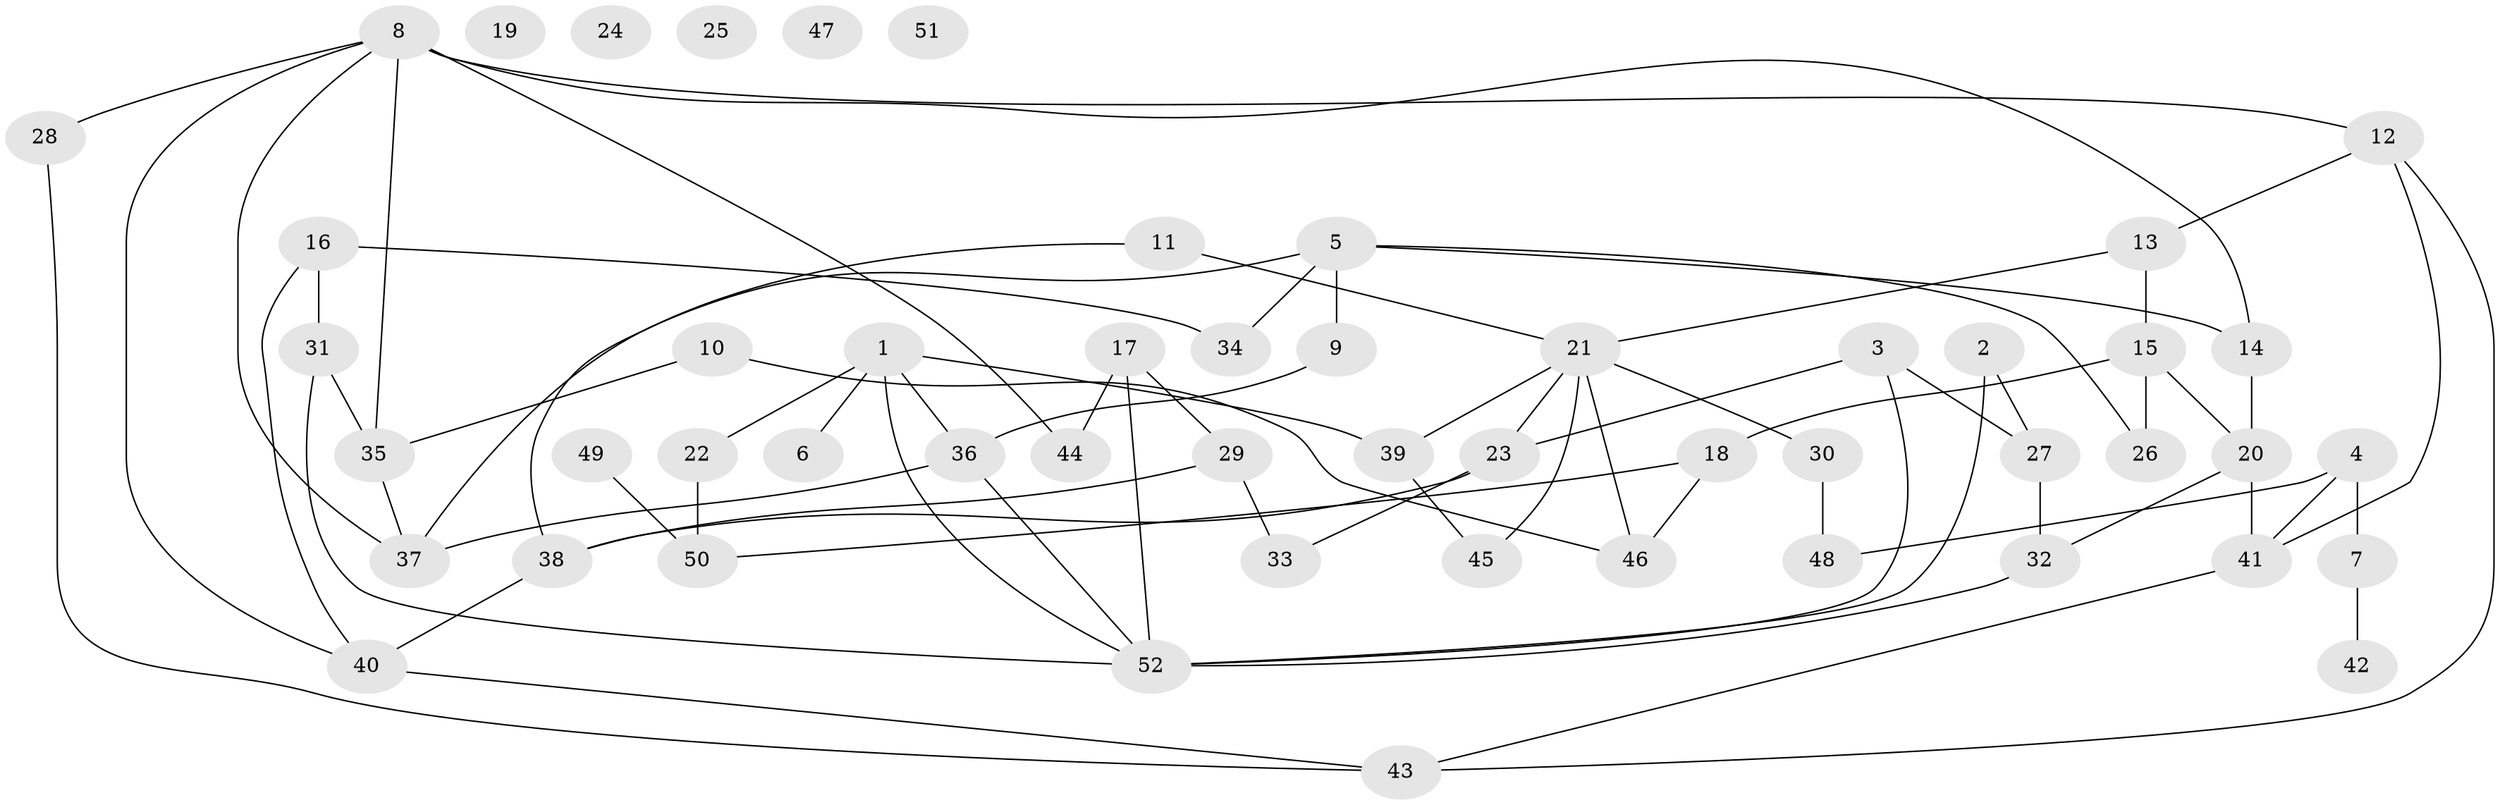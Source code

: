 // Generated by graph-tools (version 1.1) at 2025/49/03/09/25 03:49:03]
// undirected, 52 vertices, 74 edges
graph export_dot {
graph [start="1"]
  node [color=gray90,style=filled];
  1;
  2;
  3;
  4;
  5;
  6;
  7;
  8;
  9;
  10;
  11;
  12;
  13;
  14;
  15;
  16;
  17;
  18;
  19;
  20;
  21;
  22;
  23;
  24;
  25;
  26;
  27;
  28;
  29;
  30;
  31;
  32;
  33;
  34;
  35;
  36;
  37;
  38;
  39;
  40;
  41;
  42;
  43;
  44;
  45;
  46;
  47;
  48;
  49;
  50;
  51;
  52;
  1 -- 6;
  1 -- 22;
  1 -- 36;
  1 -- 39;
  1 -- 52;
  2 -- 27;
  2 -- 52;
  3 -- 23;
  3 -- 27;
  3 -- 52;
  4 -- 7;
  4 -- 41;
  4 -- 48;
  5 -- 9;
  5 -- 14;
  5 -- 26;
  5 -- 34;
  5 -- 37;
  7 -- 42;
  8 -- 12;
  8 -- 14;
  8 -- 28;
  8 -- 35;
  8 -- 37;
  8 -- 40;
  8 -- 44;
  9 -- 36;
  10 -- 35;
  10 -- 46;
  11 -- 21;
  11 -- 38;
  12 -- 13;
  12 -- 41;
  12 -- 43;
  13 -- 15;
  13 -- 21;
  14 -- 20;
  15 -- 18;
  15 -- 20;
  15 -- 26;
  16 -- 31;
  16 -- 34;
  16 -- 40;
  17 -- 29;
  17 -- 44;
  17 -- 52;
  18 -- 46;
  18 -- 50;
  20 -- 32;
  20 -- 41;
  21 -- 23;
  21 -- 30;
  21 -- 39;
  21 -- 45;
  21 -- 46;
  22 -- 50;
  23 -- 33;
  23 -- 38;
  27 -- 32;
  28 -- 43;
  29 -- 33;
  29 -- 38;
  30 -- 48;
  31 -- 35;
  31 -- 52;
  32 -- 52;
  35 -- 37;
  36 -- 37;
  36 -- 52;
  38 -- 40;
  39 -- 45;
  40 -- 43;
  41 -- 43;
  49 -- 50;
}

